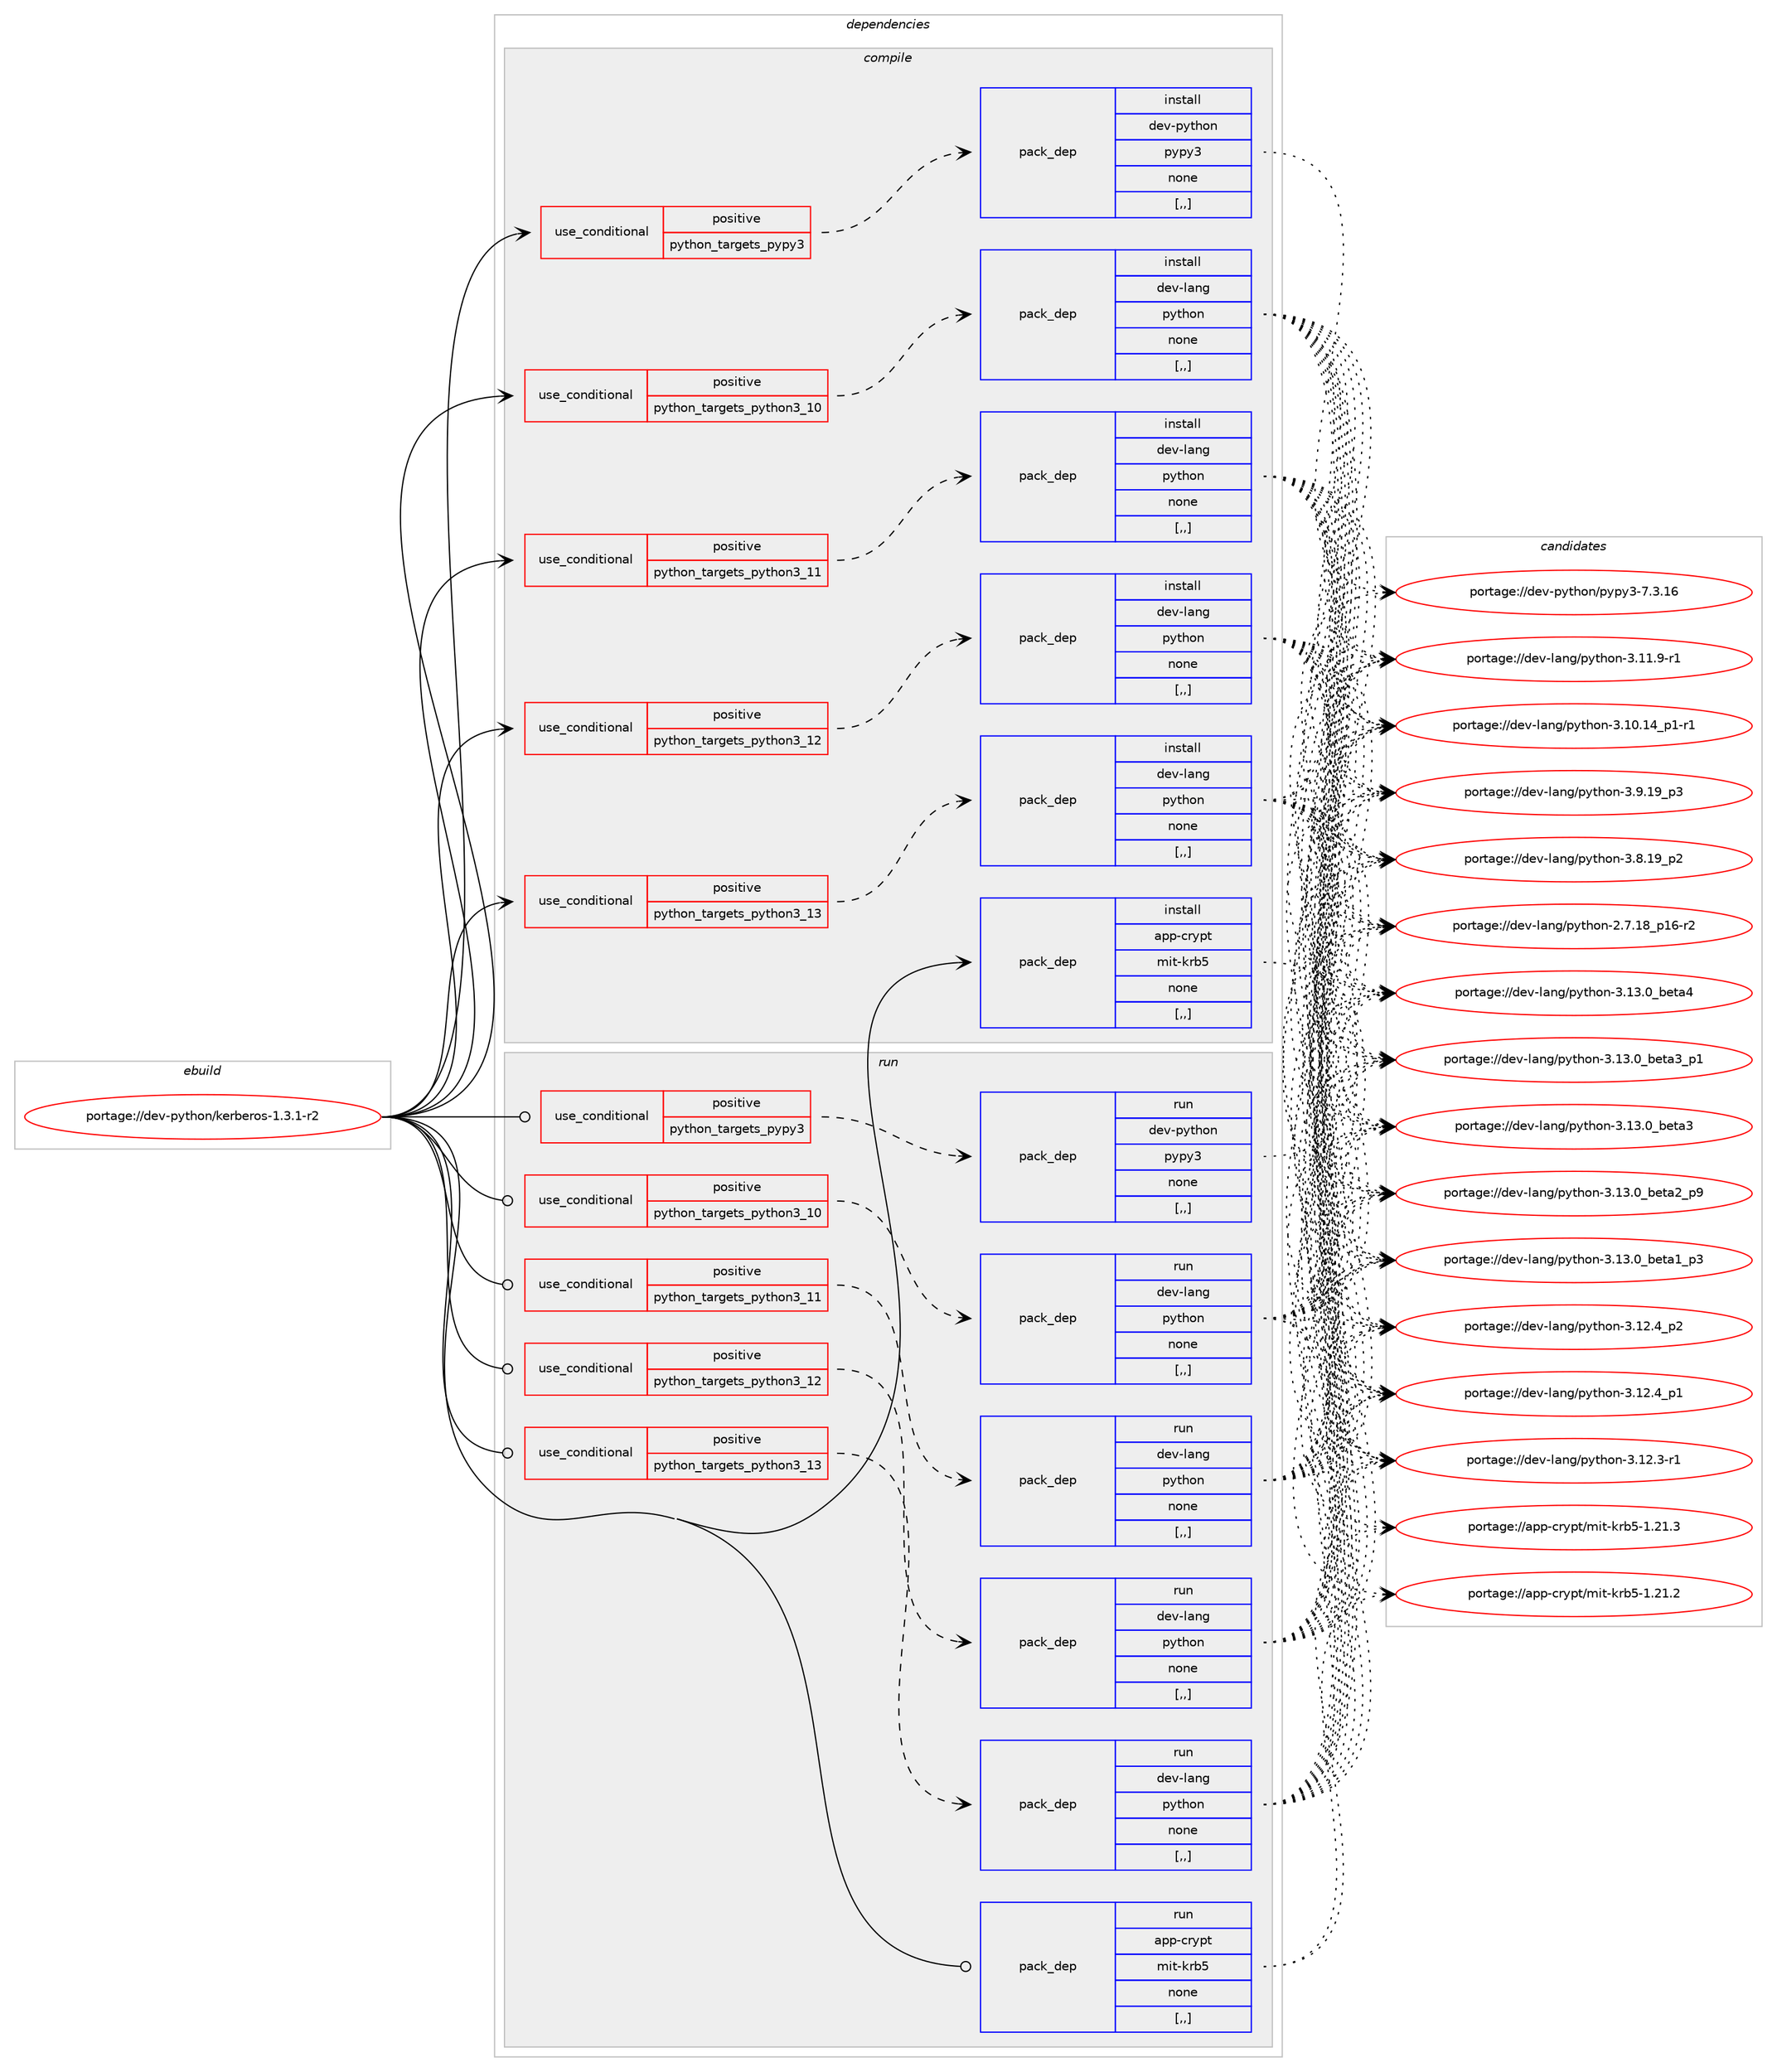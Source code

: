 digraph prolog {

# *************
# Graph options
# *************

newrank=true;
concentrate=true;
compound=true;
graph [rankdir=LR,fontname=Helvetica,fontsize=10,ranksep=1.5];#, ranksep=2.5, nodesep=0.2];
edge  [arrowhead=vee];
node  [fontname=Helvetica,fontsize=10];

# **********
# The ebuild
# **********

subgraph cluster_leftcol {
color=gray;
label=<<i>ebuild</i>>;
id [label="portage://dev-python/kerberos-1.3.1-r2", color=red, width=4, href="../dev-python/kerberos-1.3.1-r2.svg"];
}

# ****************
# The dependencies
# ****************

subgraph cluster_midcol {
color=gray;
label=<<i>dependencies</i>>;
subgraph cluster_compile {
fillcolor="#eeeeee";
style=filled;
label=<<i>compile</i>>;
subgraph cond34177 {
dependency149833 [label=<<TABLE BORDER="0" CELLBORDER="1" CELLSPACING="0" CELLPADDING="4"><TR><TD ROWSPAN="3" CELLPADDING="10">use_conditional</TD></TR><TR><TD>positive</TD></TR><TR><TD>python_targets_pypy3</TD></TR></TABLE>>, shape=none, color=red];
subgraph pack114407 {
dependency149834 [label=<<TABLE BORDER="0" CELLBORDER="1" CELLSPACING="0" CELLPADDING="4" WIDTH="220"><TR><TD ROWSPAN="6" CELLPADDING="30">pack_dep</TD></TR><TR><TD WIDTH="110">install</TD></TR><TR><TD>dev-python</TD></TR><TR><TD>pypy3</TD></TR><TR><TD>none</TD></TR><TR><TD>[,,]</TD></TR></TABLE>>, shape=none, color=blue];
}
dependency149833:e -> dependency149834:w [weight=20,style="dashed",arrowhead="vee"];
}
id:e -> dependency149833:w [weight=20,style="solid",arrowhead="vee"];
subgraph cond34178 {
dependency149835 [label=<<TABLE BORDER="0" CELLBORDER="1" CELLSPACING="0" CELLPADDING="4"><TR><TD ROWSPAN="3" CELLPADDING="10">use_conditional</TD></TR><TR><TD>positive</TD></TR><TR><TD>python_targets_python3_10</TD></TR></TABLE>>, shape=none, color=red];
subgraph pack114408 {
dependency149836 [label=<<TABLE BORDER="0" CELLBORDER="1" CELLSPACING="0" CELLPADDING="4" WIDTH="220"><TR><TD ROWSPAN="6" CELLPADDING="30">pack_dep</TD></TR><TR><TD WIDTH="110">install</TD></TR><TR><TD>dev-lang</TD></TR><TR><TD>python</TD></TR><TR><TD>none</TD></TR><TR><TD>[,,]</TD></TR></TABLE>>, shape=none, color=blue];
}
dependency149835:e -> dependency149836:w [weight=20,style="dashed",arrowhead="vee"];
}
id:e -> dependency149835:w [weight=20,style="solid",arrowhead="vee"];
subgraph cond34179 {
dependency149837 [label=<<TABLE BORDER="0" CELLBORDER="1" CELLSPACING="0" CELLPADDING="4"><TR><TD ROWSPAN="3" CELLPADDING="10">use_conditional</TD></TR><TR><TD>positive</TD></TR><TR><TD>python_targets_python3_11</TD></TR></TABLE>>, shape=none, color=red];
subgraph pack114409 {
dependency149838 [label=<<TABLE BORDER="0" CELLBORDER="1" CELLSPACING="0" CELLPADDING="4" WIDTH="220"><TR><TD ROWSPAN="6" CELLPADDING="30">pack_dep</TD></TR><TR><TD WIDTH="110">install</TD></TR><TR><TD>dev-lang</TD></TR><TR><TD>python</TD></TR><TR><TD>none</TD></TR><TR><TD>[,,]</TD></TR></TABLE>>, shape=none, color=blue];
}
dependency149837:e -> dependency149838:w [weight=20,style="dashed",arrowhead="vee"];
}
id:e -> dependency149837:w [weight=20,style="solid",arrowhead="vee"];
subgraph cond34180 {
dependency149839 [label=<<TABLE BORDER="0" CELLBORDER="1" CELLSPACING="0" CELLPADDING="4"><TR><TD ROWSPAN="3" CELLPADDING="10">use_conditional</TD></TR><TR><TD>positive</TD></TR><TR><TD>python_targets_python3_12</TD></TR></TABLE>>, shape=none, color=red];
subgraph pack114410 {
dependency149840 [label=<<TABLE BORDER="0" CELLBORDER="1" CELLSPACING="0" CELLPADDING="4" WIDTH="220"><TR><TD ROWSPAN="6" CELLPADDING="30">pack_dep</TD></TR><TR><TD WIDTH="110">install</TD></TR><TR><TD>dev-lang</TD></TR><TR><TD>python</TD></TR><TR><TD>none</TD></TR><TR><TD>[,,]</TD></TR></TABLE>>, shape=none, color=blue];
}
dependency149839:e -> dependency149840:w [weight=20,style="dashed",arrowhead="vee"];
}
id:e -> dependency149839:w [weight=20,style="solid",arrowhead="vee"];
subgraph cond34181 {
dependency149841 [label=<<TABLE BORDER="0" CELLBORDER="1" CELLSPACING="0" CELLPADDING="4"><TR><TD ROWSPAN="3" CELLPADDING="10">use_conditional</TD></TR><TR><TD>positive</TD></TR><TR><TD>python_targets_python3_13</TD></TR></TABLE>>, shape=none, color=red];
subgraph pack114411 {
dependency149842 [label=<<TABLE BORDER="0" CELLBORDER="1" CELLSPACING="0" CELLPADDING="4" WIDTH="220"><TR><TD ROWSPAN="6" CELLPADDING="30">pack_dep</TD></TR><TR><TD WIDTH="110">install</TD></TR><TR><TD>dev-lang</TD></TR><TR><TD>python</TD></TR><TR><TD>none</TD></TR><TR><TD>[,,]</TD></TR></TABLE>>, shape=none, color=blue];
}
dependency149841:e -> dependency149842:w [weight=20,style="dashed",arrowhead="vee"];
}
id:e -> dependency149841:w [weight=20,style="solid",arrowhead="vee"];
subgraph pack114412 {
dependency149843 [label=<<TABLE BORDER="0" CELLBORDER="1" CELLSPACING="0" CELLPADDING="4" WIDTH="220"><TR><TD ROWSPAN="6" CELLPADDING="30">pack_dep</TD></TR><TR><TD WIDTH="110">install</TD></TR><TR><TD>app-crypt</TD></TR><TR><TD>mit-krb5</TD></TR><TR><TD>none</TD></TR><TR><TD>[,,]</TD></TR></TABLE>>, shape=none, color=blue];
}
id:e -> dependency149843:w [weight=20,style="solid",arrowhead="vee"];
}
subgraph cluster_compileandrun {
fillcolor="#eeeeee";
style=filled;
label=<<i>compile and run</i>>;
}
subgraph cluster_run {
fillcolor="#eeeeee";
style=filled;
label=<<i>run</i>>;
subgraph cond34182 {
dependency149844 [label=<<TABLE BORDER="0" CELLBORDER="1" CELLSPACING="0" CELLPADDING="4"><TR><TD ROWSPAN="3" CELLPADDING="10">use_conditional</TD></TR><TR><TD>positive</TD></TR><TR><TD>python_targets_pypy3</TD></TR></TABLE>>, shape=none, color=red];
subgraph pack114413 {
dependency149845 [label=<<TABLE BORDER="0" CELLBORDER="1" CELLSPACING="0" CELLPADDING="4" WIDTH="220"><TR><TD ROWSPAN="6" CELLPADDING="30">pack_dep</TD></TR><TR><TD WIDTH="110">run</TD></TR><TR><TD>dev-python</TD></TR><TR><TD>pypy3</TD></TR><TR><TD>none</TD></TR><TR><TD>[,,]</TD></TR></TABLE>>, shape=none, color=blue];
}
dependency149844:e -> dependency149845:w [weight=20,style="dashed",arrowhead="vee"];
}
id:e -> dependency149844:w [weight=20,style="solid",arrowhead="odot"];
subgraph cond34183 {
dependency149846 [label=<<TABLE BORDER="0" CELLBORDER="1" CELLSPACING="0" CELLPADDING="4"><TR><TD ROWSPAN="3" CELLPADDING="10">use_conditional</TD></TR><TR><TD>positive</TD></TR><TR><TD>python_targets_python3_10</TD></TR></TABLE>>, shape=none, color=red];
subgraph pack114414 {
dependency149847 [label=<<TABLE BORDER="0" CELLBORDER="1" CELLSPACING="0" CELLPADDING="4" WIDTH="220"><TR><TD ROWSPAN="6" CELLPADDING="30">pack_dep</TD></TR><TR><TD WIDTH="110">run</TD></TR><TR><TD>dev-lang</TD></TR><TR><TD>python</TD></TR><TR><TD>none</TD></TR><TR><TD>[,,]</TD></TR></TABLE>>, shape=none, color=blue];
}
dependency149846:e -> dependency149847:w [weight=20,style="dashed",arrowhead="vee"];
}
id:e -> dependency149846:w [weight=20,style="solid",arrowhead="odot"];
subgraph cond34184 {
dependency149848 [label=<<TABLE BORDER="0" CELLBORDER="1" CELLSPACING="0" CELLPADDING="4"><TR><TD ROWSPAN="3" CELLPADDING="10">use_conditional</TD></TR><TR><TD>positive</TD></TR><TR><TD>python_targets_python3_11</TD></TR></TABLE>>, shape=none, color=red];
subgraph pack114415 {
dependency149849 [label=<<TABLE BORDER="0" CELLBORDER="1" CELLSPACING="0" CELLPADDING="4" WIDTH="220"><TR><TD ROWSPAN="6" CELLPADDING="30">pack_dep</TD></TR><TR><TD WIDTH="110">run</TD></TR><TR><TD>dev-lang</TD></TR><TR><TD>python</TD></TR><TR><TD>none</TD></TR><TR><TD>[,,]</TD></TR></TABLE>>, shape=none, color=blue];
}
dependency149848:e -> dependency149849:w [weight=20,style="dashed",arrowhead="vee"];
}
id:e -> dependency149848:w [weight=20,style="solid",arrowhead="odot"];
subgraph cond34185 {
dependency149850 [label=<<TABLE BORDER="0" CELLBORDER="1" CELLSPACING="0" CELLPADDING="4"><TR><TD ROWSPAN="3" CELLPADDING="10">use_conditional</TD></TR><TR><TD>positive</TD></TR><TR><TD>python_targets_python3_12</TD></TR></TABLE>>, shape=none, color=red];
subgraph pack114416 {
dependency149851 [label=<<TABLE BORDER="0" CELLBORDER="1" CELLSPACING="0" CELLPADDING="4" WIDTH="220"><TR><TD ROWSPAN="6" CELLPADDING="30">pack_dep</TD></TR><TR><TD WIDTH="110">run</TD></TR><TR><TD>dev-lang</TD></TR><TR><TD>python</TD></TR><TR><TD>none</TD></TR><TR><TD>[,,]</TD></TR></TABLE>>, shape=none, color=blue];
}
dependency149850:e -> dependency149851:w [weight=20,style="dashed",arrowhead="vee"];
}
id:e -> dependency149850:w [weight=20,style="solid",arrowhead="odot"];
subgraph cond34186 {
dependency149852 [label=<<TABLE BORDER="0" CELLBORDER="1" CELLSPACING="0" CELLPADDING="4"><TR><TD ROWSPAN="3" CELLPADDING="10">use_conditional</TD></TR><TR><TD>positive</TD></TR><TR><TD>python_targets_python3_13</TD></TR></TABLE>>, shape=none, color=red];
subgraph pack114417 {
dependency149853 [label=<<TABLE BORDER="0" CELLBORDER="1" CELLSPACING="0" CELLPADDING="4" WIDTH="220"><TR><TD ROWSPAN="6" CELLPADDING="30">pack_dep</TD></TR><TR><TD WIDTH="110">run</TD></TR><TR><TD>dev-lang</TD></TR><TR><TD>python</TD></TR><TR><TD>none</TD></TR><TR><TD>[,,]</TD></TR></TABLE>>, shape=none, color=blue];
}
dependency149852:e -> dependency149853:w [weight=20,style="dashed",arrowhead="vee"];
}
id:e -> dependency149852:w [weight=20,style="solid",arrowhead="odot"];
subgraph pack114418 {
dependency149854 [label=<<TABLE BORDER="0" CELLBORDER="1" CELLSPACING="0" CELLPADDING="4" WIDTH="220"><TR><TD ROWSPAN="6" CELLPADDING="30">pack_dep</TD></TR><TR><TD WIDTH="110">run</TD></TR><TR><TD>app-crypt</TD></TR><TR><TD>mit-krb5</TD></TR><TR><TD>none</TD></TR><TR><TD>[,,]</TD></TR></TABLE>>, shape=none, color=blue];
}
id:e -> dependency149854:w [weight=20,style="solid",arrowhead="odot"];
}
}

# **************
# The candidates
# **************

subgraph cluster_choices {
rank=same;
color=gray;
label=<<i>candidates</i>>;

subgraph choice114407 {
color=black;
nodesep=1;
choice10010111845112121116104111110471121211121215145554651464954 [label="portage://dev-python/pypy3-7.3.16", color=red, width=4,href="../dev-python/pypy3-7.3.16.svg"];
dependency149834:e -> choice10010111845112121116104111110471121211121215145554651464954:w [style=dotted,weight="100"];
}
subgraph choice114408 {
color=black;
nodesep=1;
choice1001011184510897110103471121211161041111104551464951464895981011169752 [label="portage://dev-lang/python-3.13.0_beta4", color=red, width=4,href="../dev-lang/python-3.13.0_beta4.svg"];
choice10010111845108971101034711212111610411111045514649514648959810111697519511249 [label="portage://dev-lang/python-3.13.0_beta3_p1", color=red, width=4,href="../dev-lang/python-3.13.0_beta3_p1.svg"];
choice1001011184510897110103471121211161041111104551464951464895981011169751 [label="portage://dev-lang/python-3.13.0_beta3", color=red, width=4,href="../dev-lang/python-3.13.0_beta3.svg"];
choice10010111845108971101034711212111610411111045514649514648959810111697509511257 [label="portage://dev-lang/python-3.13.0_beta2_p9", color=red, width=4,href="../dev-lang/python-3.13.0_beta2_p9.svg"];
choice10010111845108971101034711212111610411111045514649514648959810111697499511251 [label="portage://dev-lang/python-3.13.0_beta1_p3", color=red, width=4,href="../dev-lang/python-3.13.0_beta1_p3.svg"];
choice100101118451089711010347112121116104111110455146495046529511250 [label="portage://dev-lang/python-3.12.4_p2", color=red, width=4,href="../dev-lang/python-3.12.4_p2.svg"];
choice100101118451089711010347112121116104111110455146495046529511249 [label="portage://dev-lang/python-3.12.4_p1", color=red, width=4,href="../dev-lang/python-3.12.4_p1.svg"];
choice100101118451089711010347112121116104111110455146495046514511449 [label="portage://dev-lang/python-3.12.3-r1", color=red, width=4,href="../dev-lang/python-3.12.3-r1.svg"];
choice100101118451089711010347112121116104111110455146494946574511449 [label="portage://dev-lang/python-3.11.9-r1", color=red, width=4,href="../dev-lang/python-3.11.9-r1.svg"];
choice100101118451089711010347112121116104111110455146494846495295112494511449 [label="portage://dev-lang/python-3.10.14_p1-r1", color=red, width=4,href="../dev-lang/python-3.10.14_p1-r1.svg"];
choice100101118451089711010347112121116104111110455146574649579511251 [label="portage://dev-lang/python-3.9.19_p3", color=red, width=4,href="../dev-lang/python-3.9.19_p3.svg"];
choice100101118451089711010347112121116104111110455146564649579511250 [label="portage://dev-lang/python-3.8.19_p2", color=red, width=4,href="../dev-lang/python-3.8.19_p2.svg"];
choice100101118451089711010347112121116104111110455046554649569511249544511450 [label="portage://dev-lang/python-2.7.18_p16-r2", color=red, width=4,href="../dev-lang/python-2.7.18_p16-r2.svg"];
dependency149836:e -> choice1001011184510897110103471121211161041111104551464951464895981011169752:w [style=dotted,weight="100"];
dependency149836:e -> choice10010111845108971101034711212111610411111045514649514648959810111697519511249:w [style=dotted,weight="100"];
dependency149836:e -> choice1001011184510897110103471121211161041111104551464951464895981011169751:w [style=dotted,weight="100"];
dependency149836:e -> choice10010111845108971101034711212111610411111045514649514648959810111697509511257:w [style=dotted,weight="100"];
dependency149836:e -> choice10010111845108971101034711212111610411111045514649514648959810111697499511251:w [style=dotted,weight="100"];
dependency149836:e -> choice100101118451089711010347112121116104111110455146495046529511250:w [style=dotted,weight="100"];
dependency149836:e -> choice100101118451089711010347112121116104111110455146495046529511249:w [style=dotted,weight="100"];
dependency149836:e -> choice100101118451089711010347112121116104111110455146495046514511449:w [style=dotted,weight="100"];
dependency149836:e -> choice100101118451089711010347112121116104111110455146494946574511449:w [style=dotted,weight="100"];
dependency149836:e -> choice100101118451089711010347112121116104111110455146494846495295112494511449:w [style=dotted,weight="100"];
dependency149836:e -> choice100101118451089711010347112121116104111110455146574649579511251:w [style=dotted,weight="100"];
dependency149836:e -> choice100101118451089711010347112121116104111110455146564649579511250:w [style=dotted,weight="100"];
dependency149836:e -> choice100101118451089711010347112121116104111110455046554649569511249544511450:w [style=dotted,weight="100"];
}
subgraph choice114409 {
color=black;
nodesep=1;
choice1001011184510897110103471121211161041111104551464951464895981011169752 [label="portage://dev-lang/python-3.13.0_beta4", color=red, width=4,href="../dev-lang/python-3.13.0_beta4.svg"];
choice10010111845108971101034711212111610411111045514649514648959810111697519511249 [label="portage://dev-lang/python-3.13.0_beta3_p1", color=red, width=4,href="../dev-lang/python-3.13.0_beta3_p1.svg"];
choice1001011184510897110103471121211161041111104551464951464895981011169751 [label="portage://dev-lang/python-3.13.0_beta3", color=red, width=4,href="../dev-lang/python-3.13.0_beta3.svg"];
choice10010111845108971101034711212111610411111045514649514648959810111697509511257 [label="portage://dev-lang/python-3.13.0_beta2_p9", color=red, width=4,href="../dev-lang/python-3.13.0_beta2_p9.svg"];
choice10010111845108971101034711212111610411111045514649514648959810111697499511251 [label="portage://dev-lang/python-3.13.0_beta1_p3", color=red, width=4,href="../dev-lang/python-3.13.0_beta1_p3.svg"];
choice100101118451089711010347112121116104111110455146495046529511250 [label="portage://dev-lang/python-3.12.4_p2", color=red, width=4,href="../dev-lang/python-3.12.4_p2.svg"];
choice100101118451089711010347112121116104111110455146495046529511249 [label="portage://dev-lang/python-3.12.4_p1", color=red, width=4,href="../dev-lang/python-3.12.4_p1.svg"];
choice100101118451089711010347112121116104111110455146495046514511449 [label="portage://dev-lang/python-3.12.3-r1", color=red, width=4,href="../dev-lang/python-3.12.3-r1.svg"];
choice100101118451089711010347112121116104111110455146494946574511449 [label="portage://dev-lang/python-3.11.9-r1", color=red, width=4,href="../dev-lang/python-3.11.9-r1.svg"];
choice100101118451089711010347112121116104111110455146494846495295112494511449 [label="portage://dev-lang/python-3.10.14_p1-r1", color=red, width=4,href="../dev-lang/python-3.10.14_p1-r1.svg"];
choice100101118451089711010347112121116104111110455146574649579511251 [label="portage://dev-lang/python-3.9.19_p3", color=red, width=4,href="../dev-lang/python-3.9.19_p3.svg"];
choice100101118451089711010347112121116104111110455146564649579511250 [label="portage://dev-lang/python-3.8.19_p2", color=red, width=4,href="../dev-lang/python-3.8.19_p2.svg"];
choice100101118451089711010347112121116104111110455046554649569511249544511450 [label="portage://dev-lang/python-2.7.18_p16-r2", color=red, width=4,href="../dev-lang/python-2.7.18_p16-r2.svg"];
dependency149838:e -> choice1001011184510897110103471121211161041111104551464951464895981011169752:w [style=dotted,weight="100"];
dependency149838:e -> choice10010111845108971101034711212111610411111045514649514648959810111697519511249:w [style=dotted,weight="100"];
dependency149838:e -> choice1001011184510897110103471121211161041111104551464951464895981011169751:w [style=dotted,weight="100"];
dependency149838:e -> choice10010111845108971101034711212111610411111045514649514648959810111697509511257:w [style=dotted,weight="100"];
dependency149838:e -> choice10010111845108971101034711212111610411111045514649514648959810111697499511251:w [style=dotted,weight="100"];
dependency149838:e -> choice100101118451089711010347112121116104111110455146495046529511250:w [style=dotted,weight="100"];
dependency149838:e -> choice100101118451089711010347112121116104111110455146495046529511249:w [style=dotted,weight="100"];
dependency149838:e -> choice100101118451089711010347112121116104111110455146495046514511449:w [style=dotted,weight="100"];
dependency149838:e -> choice100101118451089711010347112121116104111110455146494946574511449:w [style=dotted,weight="100"];
dependency149838:e -> choice100101118451089711010347112121116104111110455146494846495295112494511449:w [style=dotted,weight="100"];
dependency149838:e -> choice100101118451089711010347112121116104111110455146574649579511251:w [style=dotted,weight="100"];
dependency149838:e -> choice100101118451089711010347112121116104111110455146564649579511250:w [style=dotted,weight="100"];
dependency149838:e -> choice100101118451089711010347112121116104111110455046554649569511249544511450:w [style=dotted,weight="100"];
}
subgraph choice114410 {
color=black;
nodesep=1;
choice1001011184510897110103471121211161041111104551464951464895981011169752 [label="portage://dev-lang/python-3.13.0_beta4", color=red, width=4,href="../dev-lang/python-3.13.0_beta4.svg"];
choice10010111845108971101034711212111610411111045514649514648959810111697519511249 [label="portage://dev-lang/python-3.13.0_beta3_p1", color=red, width=4,href="../dev-lang/python-3.13.0_beta3_p1.svg"];
choice1001011184510897110103471121211161041111104551464951464895981011169751 [label="portage://dev-lang/python-3.13.0_beta3", color=red, width=4,href="../dev-lang/python-3.13.0_beta3.svg"];
choice10010111845108971101034711212111610411111045514649514648959810111697509511257 [label="portage://dev-lang/python-3.13.0_beta2_p9", color=red, width=4,href="../dev-lang/python-3.13.0_beta2_p9.svg"];
choice10010111845108971101034711212111610411111045514649514648959810111697499511251 [label="portage://dev-lang/python-3.13.0_beta1_p3", color=red, width=4,href="../dev-lang/python-3.13.0_beta1_p3.svg"];
choice100101118451089711010347112121116104111110455146495046529511250 [label="portage://dev-lang/python-3.12.4_p2", color=red, width=4,href="../dev-lang/python-3.12.4_p2.svg"];
choice100101118451089711010347112121116104111110455146495046529511249 [label="portage://dev-lang/python-3.12.4_p1", color=red, width=4,href="../dev-lang/python-3.12.4_p1.svg"];
choice100101118451089711010347112121116104111110455146495046514511449 [label="portage://dev-lang/python-3.12.3-r1", color=red, width=4,href="../dev-lang/python-3.12.3-r1.svg"];
choice100101118451089711010347112121116104111110455146494946574511449 [label="portage://dev-lang/python-3.11.9-r1", color=red, width=4,href="../dev-lang/python-3.11.9-r1.svg"];
choice100101118451089711010347112121116104111110455146494846495295112494511449 [label="portage://dev-lang/python-3.10.14_p1-r1", color=red, width=4,href="../dev-lang/python-3.10.14_p1-r1.svg"];
choice100101118451089711010347112121116104111110455146574649579511251 [label="portage://dev-lang/python-3.9.19_p3", color=red, width=4,href="../dev-lang/python-3.9.19_p3.svg"];
choice100101118451089711010347112121116104111110455146564649579511250 [label="portage://dev-lang/python-3.8.19_p2", color=red, width=4,href="../dev-lang/python-3.8.19_p2.svg"];
choice100101118451089711010347112121116104111110455046554649569511249544511450 [label="portage://dev-lang/python-2.7.18_p16-r2", color=red, width=4,href="../dev-lang/python-2.7.18_p16-r2.svg"];
dependency149840:e -> choice1001011184510897110103471121211161041111104551464951464895981011169752:w [style=dotted,weight="100"];
dependency149840:e -> choice10010111845108971101034711212111610411111045514649514648959810111697519511249:w [style=dotted,weight="100"];
dependency149840:e -> choice1001011184510897110103471121211161041111104551464951464895981011169751:w [style=dotted,weight="100"];
dependency149840:e -> choice10010111845108971101034711212111610411111045514649514648959810111697509511257:w [style=dotted,weight="100"];
dependency149840:e -> choice10010111845108971101034711212111610411111045514649514648959810111697499511251:w [style=dotted,weight="100"];
dependency149840:e -> choice100101118451089711010347112121116104111110455146495046529511250:w [style=dotted,weight="100"];
dependency149840:e -> choice100101118451089711010347112121116104111110455146495046529511249:w [style=dotted,weight="100"];
dependency149840:e -> choice100101118451089711010347112121116104111110455146495046514511449:w [style=dotted,weight="100"];
dependency149840:e -> choice100101118451089711010347112121116104111110455146494946574511449:w [style=dotted,weight="100"];
dependency149840:e -> choice100101118451089711010347112121116104111110455146494846495295112494511449:w [style=dotted,weight="100"];
dependency149840:e -> choice100101118451089711010347112121116104111110455146574649579511251:w [style=dotted,weight="100"];
dependency149840:e -> choice100101118451089711010347112121116104111110455146564649579511250:w [style=dotted,weight="100"];
dependency149840:e -> choice100101118451089711010347112121116104111110455046554649569511249544511450:w [style=dotted,weight="100"];
}
subgraph choice114411 {
color=black;
nodesep=1;
choice1001011184510897110103471121211161041111104551464951464895981011169752 [label="portage://dev-lang/python-3.13.0_beta4", color=red, width=4,href="../dev-lang/python-3.13.0_beta4.svg"];
choice10010111845108971101034711212111610411111045514649514648959810111697519511249 [label="portage://dev-lang/python-3.13.0_beta3_p1", color=red, width=4,href="../dev-lang/python-3.13.0_beta3_p1.svg"];
choice1001011184510897110103471121211161041111104551464951464895981011169751 [label="portage://dev-lang/python-3.13.0_beta3", color=red, width=4,href="../dev-lang/python-3.13.0_beta3.svg"];
choice10010111845108971101034711212111610411111045514649514648959810111697509511257 [label="portage://dev-lang/python-3.13.0_beta2_p9", color=red, width=4,href="../dev-lang/python-3.13.0_beta2_p9.svg"];
choice10010111845108971101034711212111610411111045514649514648959810111697499511251 [label="portage://dev-lang/python-3.13.0_beta1_p3", color=red, width=4,href="../dev-lang/python-3.13.0_beta1_p3.svg"];
choice100101118451089711010347112121116104111110455146495046529511250 [label="portage://dev-lang/python-3.12.4_p2", color=red, width=4,href="../dev-lang/python-3.12.4_p2.svg"];
choice100101118451089711010347112121116104111110455146495046529511249 [label="portage://dev-lang/python-3.12.4_p1", color=red, width=4,href="../dev-lang/python-3.12.4_p1.svg"];
choice100101118451089711010347112121116104111110455146495046514511449 [label="portage://dev-lang/python-3.12.3-r1", color=red, width=4,href="../dev-lang/python-3.12.3-r1.svg"];
choice100101118451089711010347112121116104111110455146494946574511449 [label="portage://dev-lang/python-3.11.9-r1", color=red, width=4,href="../dev-lang/python-3.11.9-r1.svg"];
choice100101118451089711010347112121116104111110455146494846495295112494511449 [label="portage://dev-lang/python-3.10.14_p1-r1", color=red, width=4,href="../dev-lang/python-3.10.14_p1-r1.svg"];
choice100101118451089711010347112121116104111110455146574649579511251 [label="portage://dev-lang/python-3.9.19_p3", color=red, width=4,href="../dev-lang/python-3.9.19_p3.svg"];
choice100101118451089711010347112121116104111110455146564649579511250 [label="portage://dev-lang/python-3.8.19_p2", color=red, width=4,href="../dev-lang/python-3.8.19_p2.svg"];
choice100101118451089711010347112121116104111110455046554649569511249544511450 [label="portage://dev-lang/python-2.7.18_p16-r2", color=red, width=4,href="../dev-lang/python-2.7.18_p16-r2.svg"];
dependency149842:e -> choice1001011184510897110103471121211161041111104551464951464895981011169752:w [style=dotted,weight="100"];
dependency149842:e -> choice10010111845108971101034711212111610411111045514649514648959810111697519511249:w [style=dotted,weight="100"];
dependency149842:e -> choice1001011184510897110103471121211161041111104551464951464895981011169751:w [style=dotted,weight="100"];
dependency149842:e -> choice10010111845108971101034711212111610411111045514649514648959810111697509511257:w [style=dotted,weight="100"];
dependency149842:e -> choice10010111845108971101034711212111610411111045514649514648959810111697499511251:w [style=dotted,weight="100"];
dependency149842:e -> choice100101118451089711010347112121116104111110455146495046529511250:w [style=dotted,weight="100"];
dependency149842:e -> choice100101118451089711010347112121116104111110455146495046529511249:w [style=dotted,weight="100"];
dependency149842:e -> choice100101118451089711010347112121116104111110455146495046514511449:w [style=dotted,weight="100"];
dependency149842:e -> choice100101118451089711010347112121116104111110455146494946574511449:w [style=dotted,weight="100"];
dependency149842:e -> choice100101118451089711010347112121116104111110455146494846495295112494511449:w [style=dotted,weight="100"];
dependency149842:e -> choice100101118451089711010347112121116104111110455146574649579511251:w [style=dotted,weight="100"];
dependency149842:e -> choice100101118451089711010347112121116104111110455146564649579511250:w [style=dotted,weight="100"];
dependency149842:e -> choice100101118451089711010347112121116104111110455046554649569511249544511450:w [style=dotted,weight="100"];
}
subgraph choice114412 {
color=black;
nodesep=1;
choice9711211245991141211121164710910511645107114985345494650494651 [label="portage://app-crypt/mit-krb5-1.21.3", color=red, width=4,href="../app-crypt/mit-krb5-1.21.3.svg"];
choice9711211245991141211121164710910511645107114985345494650494650 [label="portage://app-crypt/mit-krb5-1.21.2", color=red, width=4,href="../app-crypt/mit-krb5-1.21.2.svg"];
dependency149843:e -> choice9711211245991141211121164710910511645107114985345494650494651:w [style=dotted,weight="100"];
dependency149843:e -> choice9711211245991141211121164710910511645107114985345494650494650:w [style=dotted,weight="100"];
}
subgraph choice114413 {
color=black;
nodesep=1;
choice10010111845112121116104111110471121211121215145554651464954 [label="portage://dev-python/pypy3-7.3.16", color=red, width=4,href="../dev-python/pypy3-7.3.16.svg"];
dependency149845:e -> choice10010111845112121116104111110471121211121215145554651464954:w [style=dotted,weight="100"];
}
subgraph choice114414 {
color=black;
nodesep=1;
choice1001011184510897110103471121211161041111104551464951464895981011169752 [label="portage://dev-lang/python-3.13.0_beta4", color=red, width=4,href="../dev-lang/python-3.13.0_beta4.svg"];
choice10010111845108971101034711212111610411111045514649514648959810111697519511249 [label="portage://dev-lang/python-3.13.0_beta3_p1", color=red, width=4,href="../dev-lang/python-3.13.0_beta3_p1.svg"];
choice1001011184510897110103471121211161041111104551464951464895981011169751 [label="portage://dev-lang/python-3.13.0_beta3", color=red, width=4,href="../dev-lang/python-3.13.0_beta3.svg"];
choice10010111845108971101034711212111610411111045514649514648959810111697509511257 [label="portage://dev-lang/python-3.13.0_beta2_p9", color=red, width=4,href="../dev-lang/python-3.13.0_beta2_p9.svg"];
choice10010111845108971101034711212111610411111045514649514648959810111697499511251 [label="portage://dev-lang/python-3.13.0_beta1_p3", color=red, width=4,href="../dev-lang/python-3.13.0_beta1_p3.svg"];
choice100101118451089711010347112121116104111110455146495046529511250 [label="portage://dev-lang/python-3.12.4_p2", color=red, width=4,href="../dev-lang/python-3.12.4_p2.svg"];
choice100101118451089711010347112121116104111110455146495046529511249 [label="portage://dev-lang/python-3.12.4_p1", color=red, width=4,href="../dev-lang/python-3.12.4_p1.svg"];
choice100101118451089711010347112121116104111110455146495046514511449 [label="portage://dev-lang/python-3.12.3-r1", color=red, width=4,href="../dev-lang/python-3.12.3-r1.svg"];
choice100101118451089711010347112121116104111110455146494946574511449 [label="portage://dev-lang/python-3.11.9-r1", color=red, width=4,href="../dev-lang/python-3.11.9-r1.svg"];
choice100101118451089711010347112121116104111110455146494846495295112494511449 [label="portage://dev-lang/python-3.10.14_p1-r1", color=red, width=4,href="../dev-lang/python-3.10.14_p1-r1.svg"];
choice100101118451089711010347112121116104111110455146574649579511251 [label="portage://dev-lang/python-3.9.19_p3", color=red, width=4,href="../dev-lang/python-3.9.19_p3.svg"];
choice100101118451089711010347112121116104111110455146564649579511250 [label="portage://dev-lang/python-3.8.19_p2", color=red, width=4,href="../dev-lang/python-3.8.19_p2.svg"];
choice100101118451089711010347112121116104111110455046554649569511249544511450 [label="portage://dev-lang/python-2.7.18_p16-r2", color=red, width=4,href="../dev-lang/python-2.7.18_p16-r2.svg"];
dependency149847:e -> choice1001011184510897110103471121211161041111104551464951464895981011169752:w [style=dotted,weight="100"];
dependency149847:e -> choice10010111845108971101034711212111610411111045514649514648959810111697519511249:w [style=dotted,weight="100"];
dependency149847:e -> choice1001011184510897110103471121211161041111104551464951464895981011169751:w [style=dotted,weight="100"];
dependency149847:e -> choice10010111845108971101034711212111610411111045514649514648959810111697509511257:w [style=dotted,weight="100"];
dependency149847:e -> choice10010111845108971101034711212111610411111045514649514648959810111697499511251:w [style=dotted,weight="100"];
dependency149847:e -> choice100101118451089711010347112121116104111110455146495046529511250:w [style=dotted,weight="100"];
dependency149847:e -> choice100101118451089711010347112121116104111110455146495046529511249:w [style=dotted,weight="100"];
dependency149847:e -> choice100101118451089711010347112121116104111110455146495046514511449:w [style=dotted,weight="100"];
dependency149847:e -> choice100101118451089711010347112121116104111110455146494946574511449:w [style=dotted,weight="100"];
dependency149847:e -> choice100101118451089711010347112121116104111110455146494846495295112494511449:w [style=dotted,weight="100"];
dependency149847:e -> choice100101118451089711010347112121116104111110455146574649579511251:w [style=dotted,weight="100"];
dependency149847:e -> choice100101118451089711010347112121116104111110455146564649579511250:w [style=dotted,weight="100"];
dependency149847:e -> choice100101118451089711010347112121116104111110455046554649569511249544511450:w [style=dotted,weight="100"];
}
subgraph choice114415 {
color=black;
nodesep=1;
choice1001011184510897110103471121211161041111104551464951464895981011169752 [label="portage://dev-lang/python-3.13.0_beta4", color=red, width=4,href="../dev-lang/python-3.13.0_beta4.svg"];
choice10010111845108971101034711212111610411111045514649514648959810111697519511249 [label="portage://dev-lang/python-3.13.0_beta3_p1", color=red, width=4,href="../dev-lang/python-3.13.0_beta3_p1.svg"];
choice1001011184510897110103471121211161041111104551464951464895981011169751 [label="portage://dev-lang/python-3.13.0_beta3", color=red, width=4,href="../dev-lang/python-3.13.0_beta3.svg"];
choice10010111845108971101034711212111610411111045514649514648959810111697509511257 [label="portage://dev-lang/python-3.13.0_beta2_p9", color=red, width=4,href="../dev-lang/python-3.13.0_beta2_p9.svg"];
choice10010111845108971101034711212111610411111045514649514648959810111697499511251 [label="portage://dev-lang/python-3.13.0_beta1_p3", color=red, width=4,href="../dev-lang/python-3.13.0_beta1_p3.svg"];
choice100101118451089711010347112121116104111110455146495046529511250 [label="portage://dev-lang/python-3.12.4_p2", color=red, width=4,href="../dev-lang/python-3.12.4_p2.svg"];
choice100101118451089711010347112121116104111110455146495046529511249 [label="portage://dev-lang/python-3.12.4_p1", color=red, width=4,href="../dev-lang/python-3.12.4_p1.svg"];
choice100101118451089711010347112121116104111110455146495046514511449 [label="portage://dev-lang/python-3.12.3-r1", color=red, width=4,href="../dev-lang/python-3.12.3-r1.svg"];
choice100101118451089711010347112121116104111110455146494946574511449 [label="portage://dev-lang/python-3.11.9-r1", color=red, width=4,href="../dev-lang/python-3.11.9-r1.svg"];
choice100101118451089711010347112121116104111110455146494846495295112494511449 [label="portage://dev-lang/python-3.10.14_p1-r1", color=red, width=4,href="../dev-lang/python-3.10.14_p1-r1.svg"];
choice100101118451089711010347112121116104111110455146574649579511251 [label="portage://dev-lang/python-3.9.19_p3", color=red, width=4,href="../dev-lang/python-3.9.19_p3.svg"];
choice100101118451089711010347112121116104111110455146564649579511250 [label="portage://dev-lang/python-3.8.19_p2", color=red, width=4,href="../dev-lang/python-3.8.19_p2.svg"];
choice100101118451089711010347112121116104111110455046554649569511249544511450 [label="portage://dev-lang/python-2.7.18_p16-r2", color=red, width=4,href="../dev-lang/python-2.7.18_p16-r2.svg"];
dependency149849:e -> choice1001011184510897110103471121211161041111104551464951464895981011169752:w [style=dotted,weight="100"];
dependency149849:e -> choice10010111845108971101034711212111610411111045514649514648959810111697519511249:w [style=dotted,weight="100"];
dependency149849:e -> choice1001011184510897110103471121211161041111104551464951464895981011169751:w [style=dotted,weight="100"];
dependency149849:e -> choice10010111845108971101034711212111610411111045514649514648959810111697509511257:w [style=dotted,weight="100"];
dependency149849:e -> choice10010111845108971101034711212111610411111045514649514648959810111697499511251:w [style=dotted,weight="100"];
dependency149849:e -> choice100101118451089711010347112121116104111110455146495046529511250:w [style=dotted,weight="100"];
dependency149849:e -> choice100101118451089711010347112121116104111110455146495046529511249:w [style=dotted,weight="100"];
dependency149849:e -> choice100101118451089711010347112121116104111110455146495046514511449:w [style=dotted,weight="100"];
dependency149849:e -> choice100101118451089711010347112121116104111110455146494946574511449:w [style=dotted,weight="100"];
dependency149849:e -> choice100101118451089711010347112121116104111110455146494846495295112494511449:w [style=dotted,weight="100"];
dependency149849:e -> choice100101118451089711010347112121116104111110455146574649579511251:w [style=dotted,weight="100"];
dependency149849:e -> choice100101118451089711010347112121116104111110455146564649579511250:w [style=dotted,weight="100"];
dependency149849:e -> choice100101118451089711010347112121116104111110455046554649569511249544511450:w [style=dotted,weight="100"];
}
subgraph choice114416 {
color=black;
nodesep=1;
choice1001011184510897110103471121211161041111104551464951464895981011169752 [label="portage://dev-lang/python-3.13.0_beta4", color=red, width=4,href="../dev-lang/python-3.13.0_beta4.svg"];
choice10010111845108971101034711212111610411111045514649514648959810111697519511249 [label="portage://dev-lang/python-3.13.0_beta3_p1", color=red, width=4,href="../dev-lang/python-3.13.0_beta3_p1.svg"];
choice1001011184510897110103471121211161041111104551464951464895981011169751 [label="portage://dev-lang/python-3.13.0_beta3", color=red, width=4,href="../dev-lang/python-3.13.0_beta3.svg"];
choice10010111845108971101034711212111610411111045514649514648959810111697509511257 [label="portage://dev-lang/python-3.13.0_beta2_p9", color=red, width=4,href="../dev-lang/python-3.13.0_beta2_p9.svg"];
choice10010111845108971101034711212111610411111045514649514648959810111697499511251 [label="portage://dev-lang/python-3.13.0_beta1_p3", color=red, width=4,href="../dev-lang/python-3.13.0_beta1_p3.svg"];
choice100101118451089711010347112121116104111110455146495046529511250 [label="portage://dev-lang/python-3.12.4_p2", color=red, width=4,href="../dev-lang/python-3.12.4_p2.svg"];
choice100101118451089711010347112121116104111110455146495046529511249 [label="portage://dev-lang/python-3.12.4_p1", color=red, width=4,href="../dev-lang/python-3.12.4_p1.svg"];
choice100101118451089711010347112121116104111110455146495046514511449 [label="portage://dev-lang/python-3.12.3-r1", color=red, width=4,href="../dev-lang/python-3.12.3-r1.svg"];
choice100101118451089711010347112121116104111110455146494946574511449 [label="portage://dev-lang/python-3.11.9-r1", color=red, width=4,href="../dev-lang/python-3.11.9-r1.svg"];
choice100101118451089711010347112121116104111110455146494846495295112494511449 [label="portage://dev-lang/python-3.10.14_p1-r1", color=red, width=4,href="../dev-lang/python-3.10.14_p1-r1.svg"];
choice100101118451089711010347112121116104111110455146574649579511251 [label="portage://dev-lang/python-3.9.19_p3", color=red, width=4,href="../dev-lang/python-3.9.19_p3.svg"];
choice100101118451089711010347112121116104111110455146564649579511250 [label="portage://dev-lang/python-3.8.19_p2", color=red, width=4,href="../dev-lang/python-3.8.19_p2.svg"];
choice100101118451089711010347112121116104111110455046554649569511249544511450 [label="portage://dev-lang/python-2.7.18_p16-r2", color=red, width=4,href="../dev-lang/python-2.7.18_p16-r2.svg"];
dependency149851:e -> choice1001011184510897110103471121211161041111104551464951464895981011169752:w [style=dotted,weight="100"];
dependency149851:e -> choice10010111845108971101034711212111610411111045514649514648959810111697519511249:w [style=dotted,weight="100"];
dependency149851:e -> choice1001011184510897110103471121211161041111104551464951464895981011169751:w [style=dotted,weight="100"];
dependency149851:e -> choice10010111845108971101034711212111610411111045514649514648959810111697509511257:w [style=dotted,weight="100"];
dependency149851:e -> choice10010111845108971101034711212111610411111045514649514648959810111697499511251:w [style=dotted,weight="100"];
dependency149851:e -> choice100101118451089711010347112121116104111110455146495046529511250:w [style=dotted,weight="100"];
dependency149851:e -> choice100101118451089711010347112121116104111110455146495046529511249:w [style=dotted,weight="100"];
dependency149851:e -> choice100101118451089711010347112121116104111110455146495046514511449:w [style=dotted,weight="100"];
dependency149851:e -> choice100101118451089711010347112121116104111110455146494946574511449:w [style=dotted,weight="100"];
dependency149851:e -> choice100101118451089711010347112121116104111110455146494846495295112494511449:w [style=dotted,weight="100"];
dependency149851:e -> choice100101118451089711010347112121116104111110455146574649579511251:w [style=dotted,weight="100"];
dependency149851:e -> choice100101118451089711010347112121116104111110455146564649579511250:w [style=dotted,weight="100"];
dependency149851:e -> choice100101118451089711010347112121116104111110455046554649569511249544511450:w [style=dotted,weight="100"];
}
subgraph choice114417 {
color=black;
nodesep=1;
choice1001011184510897110103471121211161041111104551464951464895981011169752 [label="portage://dev-lang/python-3.13.0_beta4", color=red, width=4,href="../dev-lang/python-3.13.0_beta4.svg"];
choice10010111845108971101034711212111610411111045514649514648959810111697519511249 [label="portage://dev-lang/python-3.13.0_beta3_p1", color=red, width=4,href="../dev-lang/python-3.13.0_beta3_p1.svg"];
choice1001011184510897110103471121211161041111104551464951464895981011169751 [label="portage://dev-lang/python-3.13.0_beta3", color=red, width=4,href="../dev-lang/python-3.13.0_beta3.svg"];
choice10010111845108971101034711212111610411111045514649514648959810111697509511257 [label="portage://dev-lang/python-3.13.0_beta2_p9", color=red, width=4,href="../dev-lang/python-3.13.0_beta2_p9.svg"];
choice10010111845108971101034711212111610411111045514649514648959810111697499511251 [label="portage://dev-lang/python-3.13.0_beta1_p3", color=red, width=4,href="../dev-lang/python-3.13.0_beta1_p3.svg"];
choice100101118451089711010347112121116104111110455146495046529511250 [label="portage://dev-lang/python-3.12.4_p2", color=red, width=4,href="../dev-lang/python-3.12.4_p2.svg"];
choice100101118451089711010347112121116104111110455146495046529511249 [label="portage://dev-lang/python-3.12.4_p1", color=red, width=4,href="../dev-lang/python-3.12.4_p1.svg"];
choice100101118451089711010347112121116104111110455146495046514511449 [label="portage://dev-lang/python-3.12.3-r1", color=red, width=4,href="../dev-lang/python-3.12.3-r1.svg"];
choice100101118451089711010347112121116104111110455146494946574511449 [label="portage://dev-lang/python-3.11.9-r1", color=red, width=4,href="../dev-lang/python-3.11.9-r1.svg"];
choice100101118451089711010347112121116104111110455146494846495295112494511449 [label="portage://dev-lang/python-3.10.14_p1-r1", color=red, width=4,href="../dev-lang/python-3.10.14_p1-r1.svg"];
choice100101118451089711010347112121116104111110455146574649579511251 [label="portage://dev-lang/python-3.9.19_p3", color=red, width=4,href="../dev-lang/python-3.9.19_p3.svg"];
choice100101118451089711010347112121116104111110455146564649579511250 [label="portage://dev-lang/python-3.8.19_p2", color=red, width=4,href="../dev-lang/python-3.8.19_p2.svg"];
choice100101118451089711010347112121116104111110455046554649569511249544511450 [label="portage://dev-lang/python-2.7.18_p16-r2", color=red, width=4,href="../dev-lang/python-2.7.18_p16-r2.svg"];
dependency149853:e -> choice1001011184510897110103471121211161041111104551464951464895981011169752:w [style=dotted,weight="100"];
dependency149853:e -> choice10010111845108971101034711212111610411111045514649514648959810111697519511249:w [style=dotted,weight="100"];
dependency149853:e -> choice1001011184510897110103471121211161041111104551464951464895981011169751:w [style=dotted,weight="100"];
dependency149853:e -> choice10010111845108971101034711212111610411111045514649514648959810111697509511257:w [style=dotted,weight="100"];
dependency149853:e -> choice10010111845108971101034711212111610411111045514649514648959810111697499511251:w [style=dotted,weight="100"];
dependency149853:e -> choice100101118451089711010347112121116104111110455146495046529511250:w [style=dotted,weight="100"];
dependency149853:e -> choice100101118451089711010347112121116104111110455146495046529511249:w [style=dotted,weight="100"];
dependency149853:e -> choice100101118451089711010347112121116104111110455146495046514511449:w [style=dotted,weight="100"];
dependency149853:e -> choice100101118451089711010347112121116104111110455146494946574511449:w [style=dotted,weight="100"];
dependency149853:e -> choice100101118451089711010347112121116104111110455146494846495295112494511449:w [style=dotted,weight="100"];
dependency149853:e -> choice100101118451089711010347112121116104111110455146574649579511251:w [style=dotted,weight="100"];
dependency149853:e -> choice100101118451089711010347112121116104111110455146564649579511250:w [style=dotted,weight="100"];
dependency149853:e -> choice100101118451089711010347112121116104111110455046554649569511249544511450:w [style=dotted,weight="100"];
}
subgraph choice114418 {
color=black;
nodesep=1;
choice9711211245991141211121164710910511645107114985345494650494651 [label="portage://app-crypt/mit-krb5-1.21.3", color=red, width=4,href="../app-crypt/mit-krb5-1.21.3.svg"];
choice9711211245991141211121164710910511645107114985345494650494650 [label="portage://app-crypt/mit-krb5-1.21.2", color=red, width=4,href="../app-crypt/mit-krb5-1.21.2.svg"];
dependency149854:e -> choice9711211245991141211121164710910511645107114985345494650494651:w [style=dotted,weight="100"];
dependency149854:e -> choice9711211245991141211121164710910511645107114985345494650494650:w [style=dotted,weight="100"];
}
}

}
